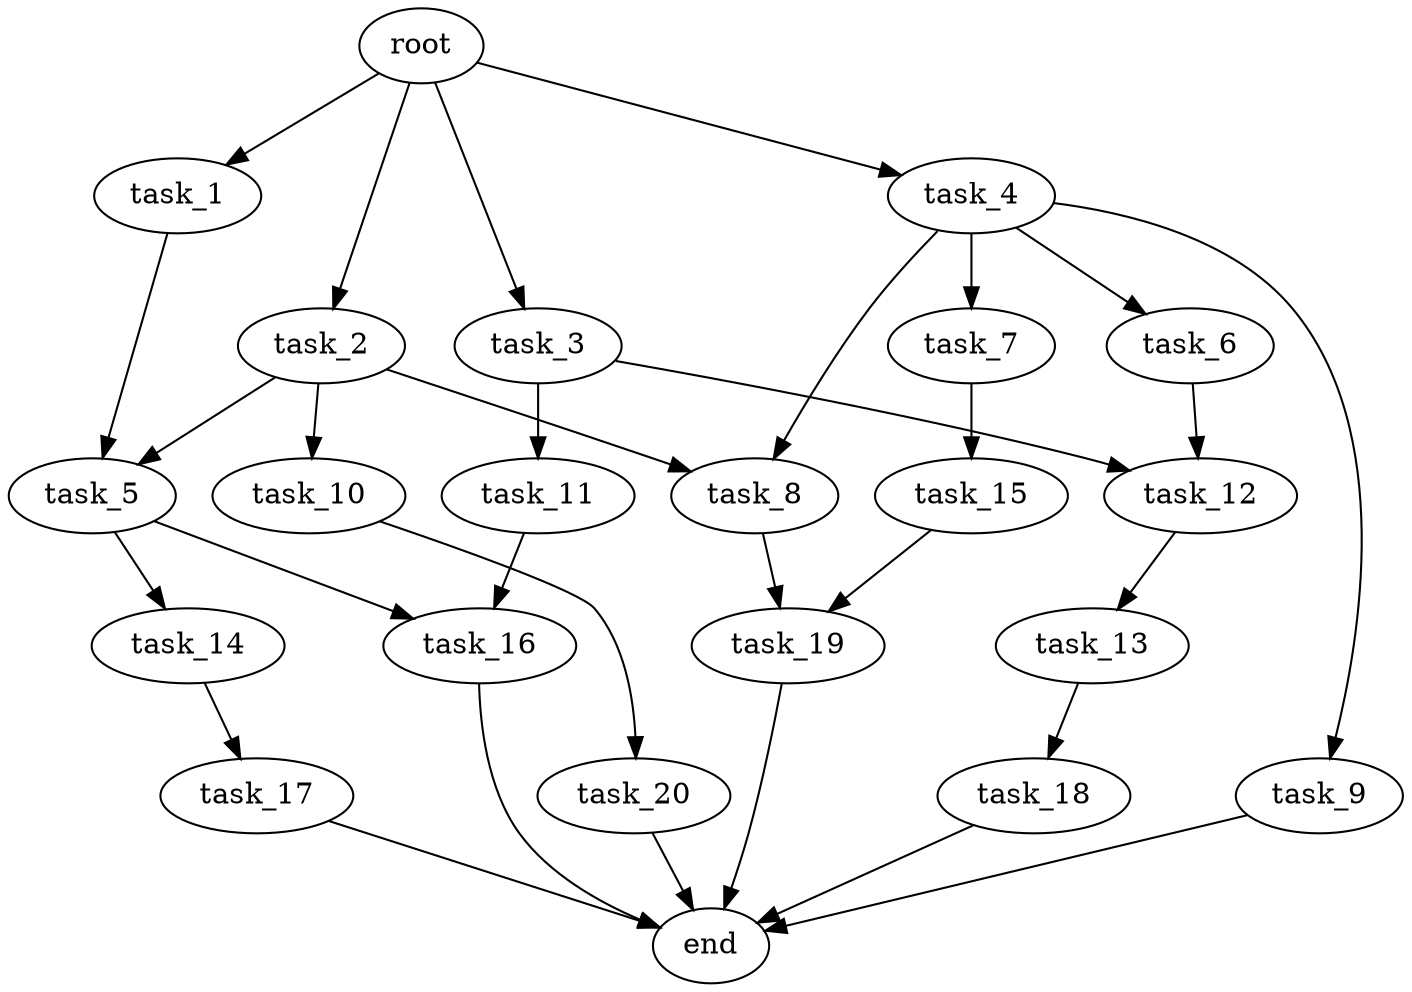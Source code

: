 digraph G {
  root [size="0.000000e+00"];
  task_1 [size="1.139614e+09"];
  task_2 [size="2.012670e+10"];
  task_3 [size="2.816985e+10"];
  task_4 [size="7.902165e+10"];
  task_5 [size="3.078418e+10"];
  task_6 [size="5.067390e+10"];
  task_7 [size="3.239914e+10"];
  task_8 [size="6.230649e+08"];
  task_9 [size="6.858672e+10"];
  task_10 [size="3.414274e+10"];
  task_11 [size="7.244242e+10"];
  task_12 [size="6.160317e+10"];
  task_13 [size="2.921447e+09"];
  task_14 [size="1.757115e+10"];
  task_15 [size="3.305818e+10"];
  task_16 [size="3.380031e+10"];
  task_17 [size="6.725057e+10"];
  task_18 [size="9.161714e+10"];
  task_19 [size="7.972747e+10"];
  task_20 [size="6.456877e+10"];
  end [size="0.000000e+00"];

  root -> task_1 [size="1.000000e-12"];
  root -> task_2 [size="1.000000e-12"];
  root -> task_3 [size="1.000000e-12"];
  root -> task_4 [size="1.000000e-12"];
  task_1 -> task_5 [size="1.539209e+08"];
  task_2 -> task_5 [size="1.539209e+08"];
  task_2 -> task_8 [size="3.115325e+06"];
  task_2 -> task_10 [size="3.414274e+08"];
  task_3 -> task_11 [size="7.244242e+08"];
  task_3 -> task_12 [size="3.080159e+08"];
  task_4 -> task_6 [size="5.067390e+08"];
  task_4 -> task_7 [size="3.239914e+08"];
  task_4 -> task_8 [size="3.115325e+06"];
  task_4 -> task_9 [size="6.858672e+08"];
  task_5 -> task_14 [size="1.757115e+08"];
  task_5 -> task_16 [size="1.690015e+08"];
  task_6 -> task_12 [size="3.080159e+08"];
  task_7 -> task_15 [size="3.305818e+08"];
  task_8 -> task_19 [size="3.986373e+08"];
  task_9 -> end [size="1.000000e-12"];
  task_10 -> task_20 [size="6.456877e+08"];
  task_11 -> task_16 [size="1.690015e+08"];
  task_12 -> task_13 [size="2.921447e+07"];
  task_13 -> task_18 [size="9.161714e+08"];
  task_14 -> task_17 [size="6.725057e+08"];
  task_15 -> task_19 [size="3.986373e+08"];
  task_16 -> end [size="1.000000e-12"];
  task_17 -> end [size="1.000000e-12"];
  task_18 -> end [size="1.000000e-12"];
  task_19 -> end [size="1.000000e-12"];
  task_20 -> end [size="1.000000e-12"];
}
